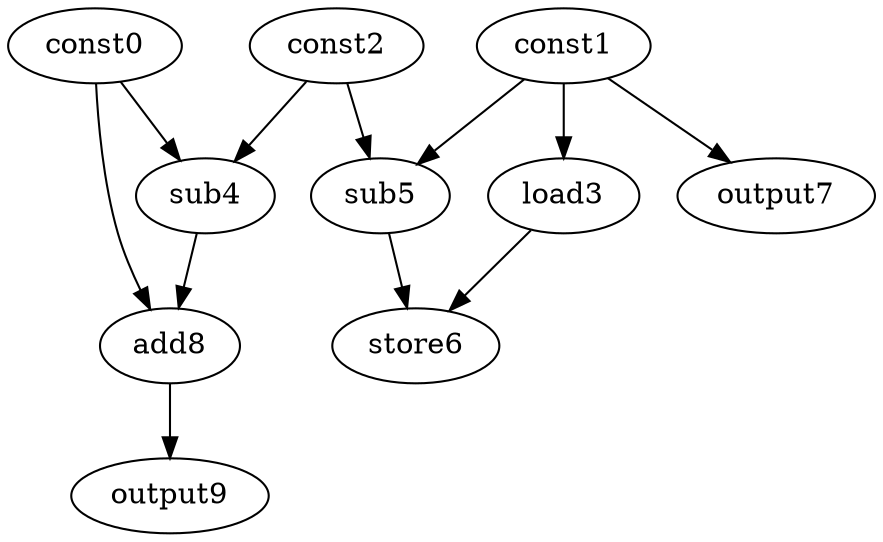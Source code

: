 digraph G { 
const0[opcode=const]; 
const1[opcode=const]; 
const2[opcode=const]; 
load3[opcode=load]; 
sub4[opcode=sub]; 
sub5[opcode=sub]; 
store6[opcode=store]; 
output7[opcode=output]; 
add8[opcode=add]; 
output9[opcode=output]; 
const1->load3[operand=0];
const0->sub4[operand=0];
const2->sub4[operand=1];
const1->sub5[operand=0];
const2->sub5[operand=1];
const1->output7[operand=0];
load3->store6[operand=0];
sub5->store6[operand=1];
const0->add8[operand=0];
sub4->add8[operand=1];
add8->output9[operand=0];
}
